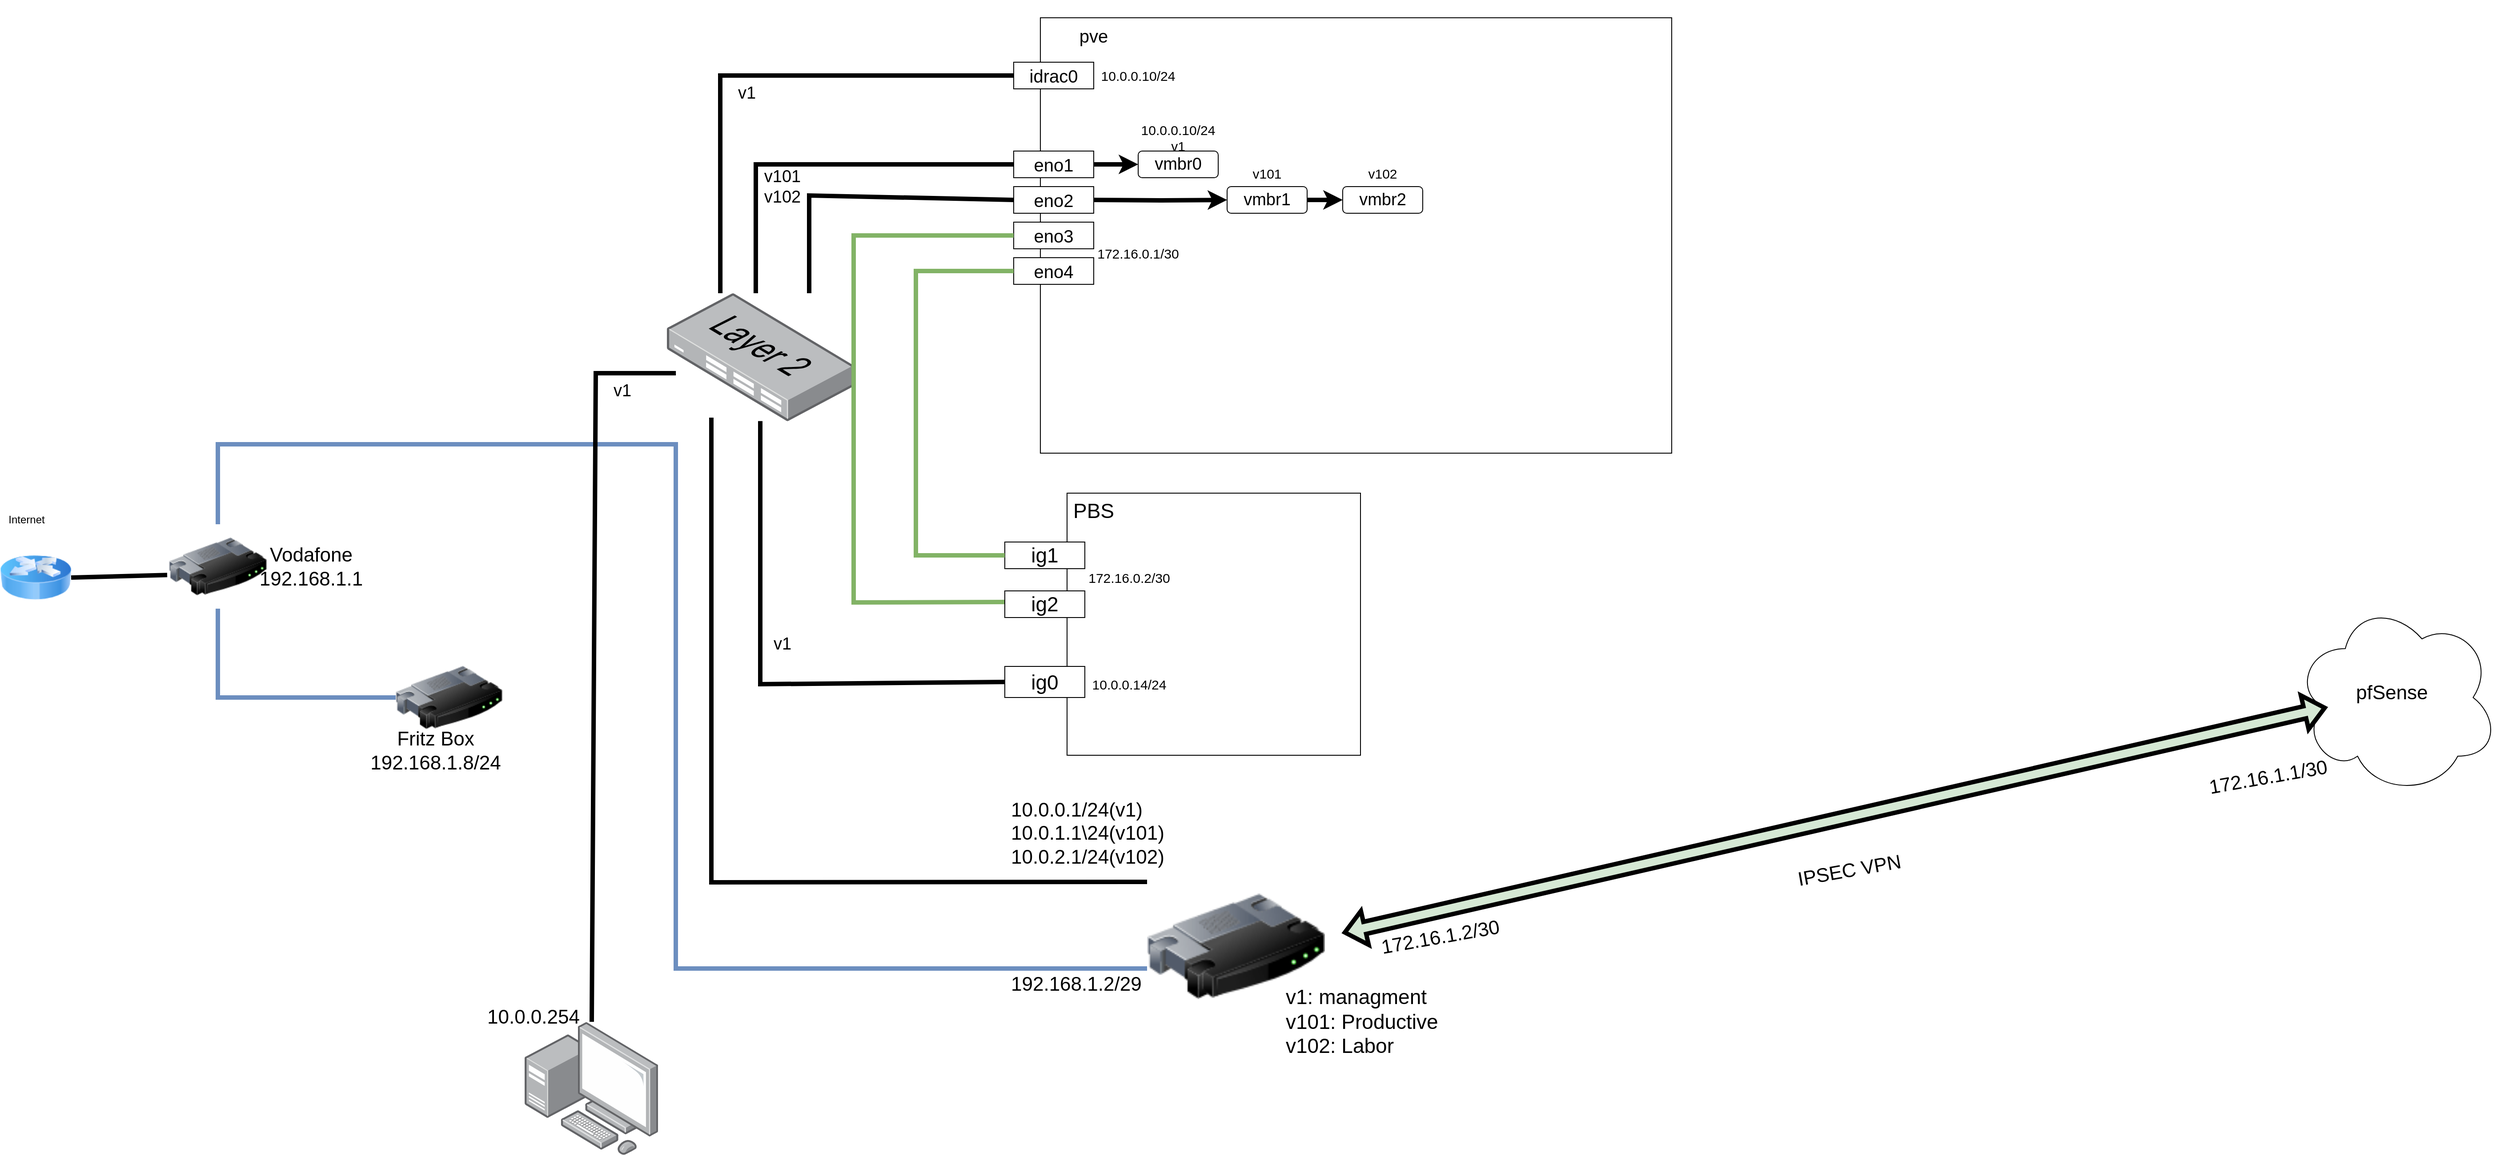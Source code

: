<mxfile version="16.2.4" type="github">
  <diagram id="3EuarJ47rFNOUN-i4bVP" name="Page-1">
    <mxGraphModel dx="2370" dy="2487" grid="1" gridSize="10" guides="1" tooltips="1" connect="1" arrows="1" fold="1" page="1" pageScale="1" pageWidth="827" pageHeight="1169" math="0" shadow="0">
      <root>
        <mxCell id="0" />
        <mxCell id="1" parent="0" />
        <mxCell id="YpUXDpQcDBUKk7m2N4F_-1" value="" style="image;html=1;image=img/lib/clip_art/networking/Router_128x128.png" parent="1" vertex="1">
          <mxGeometry x="190" y="390" width="110" height="95" as="geometry" />
        </mxCell>
        <mxCell id="YpUXDpQcDBUKk7m2N4F_-2" value="" style="image;html=1;image=img/lib/clip_art/networking/Router_128x128.png" parent="1" vertex="1">
          <mxGeometry x="1290" y="720" width="200" height="290" as="geometry" />
        </mxCell>
        <mxCell id="YpUXDpQcDBUKk7m2N4F_-3" value="" style="image;html=1;image=img/lib/clip_art/networking/Router_128x128.png" parent="1" vertex="1">
          <mxGeometry x="445" y="540" width="120" height="90" as="geometry" />
        </mxCell>
        <mxCell id="YpUXDpQcDBUKk7m2N4F_-4" value="" style="image;html=1;image=img/lib/clip_art/networking/Router_Icon_128x128.png" parent="1" vertex="1">
          <mxGeometry y="410" width="80" height="80" as="geometry" />
        </mxCell>
        <mxCell id="YpUXDpQcDBUKk7m2N4F_-5" value="" style="endArrow=none;html=1;rounded=0;exitX=1;exitY=0.5;exitDx=0;exitDy=0;strokeWidth=5;entryX=-0.018;entryY=0.601;entryDx=0;entryDy=0;entryPerimeter=0;" parent="1" source="YpUXDpQcDBUKk7m2N4F_-4" target="YpUXDpQcDBUKk7m2N4F_-1" edge="1">
          <mxGeometry width="50" height="50" relative="1" as="geometry">
            <mxPoint x="260" y="560" as="sourcePoint" />
            <mxPoint x="200" y="450" as="targetPoint" />
          </mxGeometry>
        </mxCell>
        <mxCell id="YpUXDpQcDBUKk7m2N4F_-9" value="" style="endArrow=none;html=1;rounded=0;strokeWidth=5;entryX=0.5;entryY=1;entryDx=0;entryDy=0;exitX=0;exitY=0.5;exitDx=0;exitDy=0;fillColor=#dae8fc;strokeColor=#6c8ebf;" parent="1" source="YpUXDpQcDBUKk7m2N4F_-3" target="YpUXDpQcDBUKk7m2N4F_-1" edge="1">
          <mxGeometry width="50" height="50" relative="1" as="geometry">
            <mxPoint x="260" y="560" as="sourcePoint" />
            <mxPoint x="310" y="510" as="targetPoint" />
            <Array as="points">
              <mxPoint x="245" y="585" />
            </Array>
          </mxGeometry>
        </mxCell>
        <mxCell id="YpUXDpQcDBUKk7m2N4F_-10" value="Internet" style="text;html=1;strokeColor=none;fillColor=none;align=center;verticalAlign=middle;whiteSpace=wrap;rounded=0;" parent="1" vertex="1">
          <mxGeometry y="370" width="60" height="30" as="geometry" />
        </mxCell>
        <mxCell id="YpUXDpQcDBUKk7m2N4F_-13" value="Vodafone&lt;br style=&quot;font-size: 22px;&quot;&gt;192.168.1.1" style="text;html=1;strokeColor=none;fillColor=none;align=center;verticalAlign=middle;whiteSpace=wrap;rounded=0;fontSize=22;" parent="1" vertex="1">
          <mxGeometry x="320" y="422.5" width="60" height="30" as="geometry" />
        </mxCell>
        <mxCell id="YpUXDpQcDBUKk7m2N4F_-14" value="Fritz Box&lt;br style=&quot;font-size: 22px;&quot;&gt;192.168.1.8/24" style="text;html=1;strokeColor=none;fillColor=none;align=center;verticalAlign=middle;whiteSpace=wrap;rounded=0;fontSize=22;" parent="1" vertex="1">
          <mxGeometry x="445" y="630" width="90" height="30" as="geometry" />
        </mxCell>
        <mxCell id="YpUXDpQcDBUKk7m2N4F_-24" value="" style="points=[];aspect=fixed;html=1;align=center;shadow=0;dashed=0;image;image=img/lib/allied_telesis/switch/Switch_24_port_L2.svg;fontSize=20;" parent="1" vertex="1">
          <mxGeometry x="750" y="130" width="210" height="143.93" as="geometry" />
        </mxCell>
        <mxCell id="YpUXDpQcDBUKk7m2N4F_-27" value="" style="rounded=0;whiteSpace=wrap;html=1;fontSize=20;" parent="1" vertex="1">
          <mxGeometry x="1170" y="-180" width="710" height="490" as="geometry" />
        </mxCell>
        <mxCell id="YpUXDpQcDBUKk7m2N4F_-17" value="pve" style="text;html=1;strokeColor=none;fillColor=none;align=center;verticalAlign=middle;whiteSpace=wrap;rounded=0;fontSize=20;" parent="1" vertex="1">
          <mxGeometry x="1185" y="-200" width="90" height="80" as="geometry" />
        </mxCell>
        <mxCell id="YpUXDpQcDBUKk7m2N4F_-29" value="" style="endArrow=none;html=1;rounded=0;fontSize=20;strokeWidth=5;entryX=0;entryY=0.25;entryDx=0;entryDy=0;exitX=0.238;exitY=0.973;exitDx=0;exitDy=0;exitPerimeter=0;" parent="1" source="YpUXDpQcDBUKk7m2N4F_-24" target="YpUXDpQcDBUKk7m2N4F_-2" edge="1">
          <mxGeometry width="50" height="50" relative="1" as="geometry">
            <mxPoint x="780" y="300" as="sourcePoint" />
            <mxPoint x="760" y="690" as="targetPoint" />
            <Array as="points">
              <mxPoint x="800" y="793" />
            </Array>
          </mxGeometry>
        </mxCell>
        <mxCell id="YpUXDpQcDBUKk7m2N4F_-65" style="edgeStyle=orthogonalEdgeStyle;rounded=0;orthogonalLoop=1;jettySize=auto;html=1;fontFamily=Helvetica;fontSize=19;fontColor=default;strokeWidth=5;" parent="1" source="YpUXDpQcDBUKk7m2N4F_-30" target="YpUXDpQcDBUKk7m2N4F_-64" edge="1">
          <mxGeometry relative="1" as="geometry" />
        </mxCell>
        <mxCell id="YpUXDpQcDBUKk7m2N4F_-30" value="eno1" style="rounded=0;whiteSpace=wrap;html=1;fontSize=20;" parent="1" vertex="1">
          <mxGeometry x="1140" y="-30" width="90" height="30" as="geometry" />
        </mxCell>
        <mxCell id="YpUXDpQcDBUKk7m2N4F_-32" value="eno2" style="rounded=0;whiteSpace=wrap;html=1;fontSize=20;" parent="1" vertex="1">
          <mxGeometry x="1140" y="10" width="90" height="30" as="geometry" />
        </mxCell>
        <mxCell id="YpUXDpQcDBUKk7m2N4F_-33" value="eno3" style="rounded=0;whiteSpace=wrap;html=1;fontSize=20;" parent="1" vertex="1">
          <mxGeometry x="1140" y="50" width="90" height="30" as="geometry" />
        </mxCell>
        <mxCell id="YpUXDpQcDBUKk7m2N4F_-34" value="eno4" style="rounded=0;whiteSpace=wrap;html=1;fontSize=20;" parent="1" vertex="1">
          <mxGeometry x="1140" y="90" width="90" height="30" as="geometry" />
        </mxCell>
        <mxCell id="YpUXDpQcDBUKk7m2N4F_-35" value="" style="endArrow=none;html=1;rounded=0;fontSize=19;strokeWidth=5;exitX=0.476;exitY=0;exitDx=0;exitDy=0;exitPerimeter=0;entryX=0;entryY=0.5;entryDx=0;entryDy=0;" parent="1" source="YpUXDpQcDBUKk7m2N4F_-24" target="YpUXDpQcDBUKk7m2N4F_-30" edge="1">
          <mxGeometry width="50" height="50" relative="1" as="geometry">
            <mxPoint x="950" y="100" as="sourcePoint" />
            <mxPoint x="1120" y="-10" as="targetPoint" />
            <Array as="points">
              <mxPoint x="850" y="-15" />
            </Array>
          </mxGeometry>
        </mxCell>
        <mxCell id="YpUXDpQcDBUKk7m2N4F_-37" value="v1: managment&lt;br&gt;v101: Productive&lt;br&gt;&lt;div&gt;&lt;div&gt;v102: Labor&lt;/div&gt;&lt;/div&gt;" style="text;html=1;strokeColor=none;fillColor=none;align=left;verticalAlign=middle;whiteSpace=wrap;rounded=0;fontSize=23;" parent="1" vertex="1">
          <mxGeometry x="1444" y="850" width="210" height="200" as="geometry" />
        </mxCell>
        <mxCell id="YpUXDpQcDBUKk7m2N4F_-36" value="&lt;div&gt;v101&lt;/div&gt;&lt;div&gt;v102&lt;/div&gt;" style="text;html=1;strokeColor=none;fillColor=none;align=center;verticalAlign=middle;whiteSpace=wrap;rounded=0;fontSize=19;" parent="1" vertex="1">
          <mxGeometry x="850" y="-30" width="60" height="80" as="geometry" />
        </mxCell>
        <mxCell id="YpUXDpQcDBUKk7m2N4F_-40" value="" style="rounded=0;whiteSpace=wrap;html=1;fontSize=23;" parent="1" vertex="1">
          <mxGeometry x="1200" y="355" width="330" height="295" as="geometry" />
        </mxCell>
        <mxCell id="YpUXDpQcDBUKk7m2N4F_-41" value="PBS" style="text;html=1;strokeColor=none;fillColor=none;align=center;verticalAlign=middle;whiteSpace=wrap;rounded=0;fontSize=23;" parent="1" vertex="1">
          <mxGeometry x="1200" y="355" width="60" height="40" as="geometry" />
        </mxCell>
        <mxCell id="YpUXDpQcDBUKk7m2N4F_-42" value="ig0" style="rounded=0;whiteSpace=wrap;html=1;fontSize=23;" parent="1" vertex="1">
          <mxGeometry x="1130" y="550" width="90" height="35" as="geometry" />
        </mxCell>
        <mxCell id="YpUXDpQcDBUKk7m2N4F_-43" value="ig1" style="rounded=0;whiteSpace=wrap;html=1;fontSize=23;" parent="1" vertex="1">
          <mxGeometry x="1130" y="410" width="90" height="30" as="geometry" />
        </mxCell>
        <mxCell id="YpUXDpQcDBUKk7m2N4F_-45" value="" style="endArrow=none;html=1;rounded=0;fontSize=23;strokeWidth=5;exitX=0;exitY=0.5;exitDx=0;exitDy=0;" parent="1" source="YpUXDpQcDBUKk7m2N4F_-42" target="YpUXDpQcDBUKk7m2N4F_-24" edge="1">
          <mxGeometry width="50" height="50" relative="1" as="geometry">
            <mxPoint x="1070" y="470" as="sourcePoint" />
            <mxPoint x="1120" y="420" as="targetPoint" />
            <Array as="points">
              <mxPoint x="855" y="570" />
            </Array>
          </mxGeometry>
        </mxCell>
        <mxCell id="YpUXDpQcDBUKk7m2N4F_-46" value="" style="endArrow=none;html=1;rounded=0;fontSize=23;strokeWidth=5;entryX=0;entryY=0.5;entryDx=0;entryDy=0;exitX=0;exitY=0.5;exitDx=0;exitDy=0;fillColor=#d5e8d4;strokeColor=#82b366;" parent="1" source="YpUXDpQcDBUKk7m2N4F_-33" edge="1">
          <mxGeometry width="50" height="50" relative="1" as="geometry">
            <mxPoint x="1150" y="70" as="sourcePoint" />
            <mxPoint x="1130" y="477.5" as="targetPoint" />
            <Array as="points">
              <mxPoint x="960" y="65" />
              <mxPoint x="960" y="478" />
            </Array>
          </mxGeometry>
        </mxCell>
        <mxCell id="YpUXDpQcDBUKk7m2N4F_-47" value="" style="endArrow=none;html=1;rounded=0;fontSize=23;strokeWidth=5;exitX=0;exitY=0.5;exitDx=0;exitDy=0;entryX=0;entryY=0.5;entryDx=0;entryDy=0;fillColor=#d5e8d4;strokeColor=#82b366;" parent="1" source="YpUXDpQcDBUKk7m2N4F_-43" target="YpUXDpQcDBUKk7m2N4F_-34" edge="1">
          <mxGeometry width="50" height="50" relative="1" as="geometry">
            <mxPoint x="1080" y="310" as="sourcePoint" />
            <mxPoint x="1080" y="170" as="targetPoint" />
            <Array as="points">
              <mxPoint x="1030" y="425" />
              <mxPoint x="1030" y="105" />
            </Array>
          </mxGeometry>
        </mxCell>
        <mxCell id="YpUXDpQcDBUKk7m2N4F_-48" value="172.16.0.1/30" style="text;html=1;strokeColor=none;fillColor=none;align=center;verticalAlign=middle;whiteSpace=wrap;rounded=0;fontSize=15;" parent="1" vertex="1">
          <mxGeometry x="1230" y="50" width="100" height="70" as="geometry" />
        </mxCell>
        <mxCell id="YpUXDpQcDBUKk7m2N4F_-51" value="172.16.0.2/30" style="text;html=1;strokeColor=none;fillColor=none;align=center;verticalAlign=middle;whiteSpace=wrap;rounded=0;fontFamily=Helvetica;fontSize=15;fontColor=default;" parent="1" vertex="1">
          <mxGeometry x="1220" y="410" width="100" height="80" as="geometry" />
        </mxCell>
        <mxCell id="YpUXDpQcDBUKk7m2N4F_-53" value="ig2" style="rounded=0;whiteSpace=wrap;html=1;fontSize=23;" parent="1" vertex="1">
          <mxGeometry x="1130" y="465" width="90" height="30" as="geometry" />
        </mxCell>
        <mxCell id="YpUXDpQcDBUKk7m2N4F_-55" value="v1" style="text;html=1;strokeColor=none;fillColor=none;align=center;verticalAlign=middle;whiteSpace=wrap;rounded=0;fontSize=19;" parent="1" vertex="1">
          <mxGeometry x="850" y="485" width="60" height="80" as="geometry" />
        </mxCell>
        <mxCell id="YpUXDpQcDBUKk7m2N4F_-56" value="10.0.0.14/24" style="text;html=1;strokeColor=none;fillColor=none;align=center;verticalAlign=middle;whiteSpace=wrap;rounded=0;fontFamily=Helvetica;fontSize=15;fontColor=default;" parent="1" vertex="1">
          <mxGeometry x="1220" y="550" width="100" height="40" as="geometry" />
        </mxCell>
        <mxCell id="YpUXDpQcDBUKk7m2N4F_-57" value="10.0.0.1/24(v1)&lt;br style=&quot;font-size: 22px&quot;&gt;10.0.1.1\24(v101)&lt;br style=&quot;font-size: 22px&quot;&gt;10.0.2.1/24(v102)" style="text;html=1;strokeColor=none;fillColor=none;align=left;verticalAlign=middle;whiteSpace=wrap;rounded=0;fontSize=22;" parent="1" vertex="1">
          <mxGeometry x="1135" y="700" width="140" height="75" as="geometry" />
        </mxCell>
        <mxCell id="YpUXDpQcDBUKk7m2N4F_-60" value="idrac0" style="rounded=0;whiteSpace=wrap;html=1;fontSize=20;" parent="1" vertex="1">
          <mxGeometry x="1140" y="-130" width="90" height="30" as="geometry" />
        </mxCell>
        <mxCell id="YpUXDpQcDBUKk7m2N4F_-61" value="" style="endArrow=none;html=1;rounded=0;fontFamily=Helvetica;fontSize=15;fontColor=default;strokeWidth=5;entryX=0;entryY=0.5;entryDx=0;entryDy=0;exitX=0.286;exitY=0;exitDx=0;exitDy=0;exitPerimeter=0;" parent="1" source="YpUXDpQcDBUKk7m2N4F_-24" target="YpUXDpQcDBUKk7m2N4F_-60" edge="1">
          <mxGeometry width="50" height="50" relative="1" as="geometry">
            <mxPoint x="950" y="-90" as="sourcePoint" />
            <mxPoint x="1000" y="-140" as="targetPoint" />
            <Array as="points">
              <mxPoint x="810" y="-115" />
            </Array>
          </mxGeometry>
        </mxCell>
        <mxCell id="YpUXDpQcDBUKk7m2N4F_-62" value="&lt;div&gt;v1&lt;/div&gt;" style="text;html=1;strokeColor=none;fillColor=none;align=center;verticalAlign=middle;whiteSpace=wrap;rounded=0;fontFamily=Helvetica;fontSize=19;fontColor=default;" parent="1" vertex="1">
          <mxGeometry x="810" y="-110" width="60" height="30" as="geometry" />
        </mxCell>
        <mxCell id="YpUXDpQcDBUKk7m2N4F_-63" value="10.0.0.10/24" style="text;html=1;strokeColor=none;fillColor=none;align=center;verticalAlign=middle;whiteSpace=wrap;rounded=0;fontFamily=Helvetica;fontSize=15;fontColor=default;" parent="1" vertex="1">
          <mxGeometry x="1230" y="-135" width="100" height="40" as="geometry" />
        </mxCell>
        <mxCell id="YpUXDpQcDBUKk7m2N4F_-68" style="edgeStyle=orthogonalEdgeStyle;rounded=0;orthogonalLoop=1;jettySize=auto;html=1;fontFamily=Helvetica;fontSize=19;fontColor=default;strokeWidth=5;" parent="1" target="YpUXDpQcDBUKk7m2N4F_-66" edge="1">
          <mxGeometry relative="1" as="geometry">
            <mxPoint x="1230.0" y="25" as="sourcePoint" />
          </mxGeometry>
        </mxCell>
        <mxCell id="YpUXDpQcDBUKk7m2N4F_-64" value="vmbr0" style="rounded=1;whiteSpace=wrap;html=1;fontFamily=Helvetica;fontSize=19;fontColor=default;fillColor=none;gradientColor=none;" parent="1" vertex="1">
          <mxGeometry x="1280" y="-30" width="90" height="30" as="geometry" />
        </mxCell>
        <mxCell id="YpUXDpQcDBUKk7m2N4F_-69" style="edgeStyle=orthogonalEdgeStyle;rounded=0;orthogonalLoop=1;jettySize=auto;html=1;fontFamily=Helvetica;fontSize=19;fontColor=default;strokeWidth=5;" parent="1" source="YpUXDpQcDBUKk7m2N4F_-66" target="YpUXDpQcDBUKk7m2N4F_-67" edge="1">
          <mxGeometry relative="1" as="geometry" />
        </mxCell>
        <mxCell id="YpUXDpQcDBUKk7m2N4F_-66" value="vmbr1" style="rounded=1;whiteSpace=wrap;html=1;fontFamily=Helvetica;fontSize=19;fontColor=default;fillColor=none;gradientColor=none;" parent="1" vertex="1">
          <mxGeometry x="1380" y="10" width="90" height="30" as="geometry" />
        </mxCell>
        <mxCell id="YpUXDpQcDBUKk7m2N4F_-67" value="vmbr2" style="rounded=1;whiteSpace=wrap;html=1;fontFamily=Helvetica;fontSize=19;fontColor=default;fillColor=none;gradientColor=none;" parent="1" vertex="1">
          <mxGeometry x="1510" y="10" width="90" height="30" as="geometry" />
        </mxCell>
        <mxCell id="YpUXDpQcDBUKk7m2N4F_-70" value="10.0.0.10/24&lt;br&gt;v1" style="text;html=1;strokeColor=none;fillColor=none;align=center;verticalAlign=middle;whiteSpace=wrap;rounded=0;fontFamily=Helvetica;fontSize=15;fontColor=default;" parent="1" vertex="1">
          <mxGeometry x="1280" y="-60" width="90" height="30" as="geometry" />
        </mxCell>
        <mxCell id="YpUXDpQcDBUKk7m2N4F_-71" value="v101" style="text;html=1;strokeColor=none;fillColor=none;align=center;verticalAlign=middle;whiteSpace=wrap;rounded=0;fontFamily=Helvetica;fontSize=15;fontColor=default;" parent="1" vertex="1">
          <mxGeometry x="1380" y="-20" width="90" height="30" as="geometry" />
        </mxCell>
        <mxCell id="YpUXDpQcDBUKk7m2N4F_-72" value="v102" style="text;html=1;strokeColor=none;fillColor=none;align=center;verticalAlign=middle;whiteSpace=wrap;rounded=0;fontFamily=Helvetica;fontSize=15;fontColor=default;" parent="1" vertex="1">
          <mxGeometry x="1510" y="-20" width="90" height="30" as="geometry" />
        </mxCell>
        <mxCell id="YpUXDpQcDBUKk7m2N4F_-77" value="" style="endArrow=none;html=1;rounded=0;fontFamily=Helvetica;fontSize=15;fontColor=default;strokeWidth=5;entryX=0;entryY=0.586;entryDx=0;entryDy=0;entryPerimeter=0;exitX=0.5;exitY=0;exitDx=0;exitDy=0;fillColor=#dae8fc;strokeColor=#6c8ebf;" parent="1" source="YpUXDpQcDBUKk7m2N4F_-1" target="YpUXDpQcDBUKk7m2N4F_-2" edge="1">
          <mxGeometry width="50" height="50" relative="1" as="geometry">
            <mxPoint x="750" y="390" as="sourcePoint" />
            <mxPoint x="1280" y="890" as="targetPoint" />
            <Array as="points">
              <mxPoint x="245" y="300" />
              <mxPoint x="760" y="300" />
              <mxPoint x="760" y="890" />
            </Array>
          </mxGeometry>
        </mxCell>
        <mxCell id="YpUXDpQcDBUKk7m2N4F_-79" value="192.168.1.2/29" style="text;html=1;strokeColor=none;fillColor=none;align=left;verticalAlign=middle;whiteSpace=wrap;rounded=0;fontSize=22;" parent="1" vertex="1">
          <mxGeometry x="1135" y="895" width="140" height="25" as="geometry" />
        </mxCell>
        <mxCell id="YpUXDpQcDBUKk7m2N4F_-95" value="" style="ellipse;shape=cloud;whiteSpace=wrap;html=1;rounded=0;fontFamily=Helvetica;fontSize=15;fontColor=default;fillColor=none;gradientColor=none;" parent="1" vertex="1">
          <mxGeometry x="2580" y="475" width="230" height="220" as="geometry" />
        </mxCell>
        <mxCell id="YpUXDpQcDBUKk7m2N4F_-96" value="pfSense" style="text;html=1;strokeColor=none;fillColor=none;align=center;verticalAlign=middle;whiteSpace=wrap;rounded=0;fontFamily=Helvetica;fontSize=22;fontColor=default;" parent="1" vertex="1">
          <mxGeometry x="2610" y="510" width="160" height="140" as="geometry" />
        </mxCell>
        <mxCell id="YpUXDpQcDBUKk7m2N4F_-97" value="" style="shape=flexArrow;endArrow=classic;startArrow=classic;html=1;rounded=0;fontFamily=Helvetica;fontSize=22;fontColor=default;strokeWidth=5;entryX=0.16;entryY=0.55;entryDx=0;entryDy=0;entryPerimeter=0;fillColor=#D5E8D4;" parent="1" target="YpUXDpQcDBUKk7m2N4F_-95" edge="1">
          <mxGeometry width="100" height="100" relative="1" as="geometry">
            <mxPoint x="1510" y="850" as="sourcePoint" />
            <mxPoint x="2070" y="580" as="targetPoint" />
          </mxGeometry>
        </mxCell>
        <mxCell id="YpUXDpQcDBUKk7m2N4F_-98" value="IPSEC VPN" style="text;html=1;strokeColor=none;fillColor=none;align=center;verticalAlign=middle;whiteSpace=wrap;rounded=0;fontFamily=Helvetica;fontSize=22;fontColor=default;rotation=-10;" parent="1" vertex="1">
          <mxGeometry x="1990" y="740" width="180" height="80" as="geometry" />
        </mxCell>
        <mxCell id="YpUXDpQcDBUKk7m2N4F_-102" value="172.16.1.2/30" style="text;html=1;strokeColor=none;fillColor=none;align=center;verticalAlign=middle;whiteSpace=wrap;rounded=0;fontFamily=Helvetica;fontSize=22;fontColor=default;rotation=-10;" parent="1" vertex="1">
          <mxGeometry x="1550" y="810" width="140" height="90" as="geometry" />
        </mxCell>
        <mxCell id="YpUXDpQcDBUKk7m2N4F_-103" value="172.16.1.1/30" style="text;html=1;strokeColor=none;fillColor=none;align=center;verticalAlign=middle;whiteSpace=wrap;rounded=0;fontFamily=Helvetica;fontSize=22;fontColor=default;rotation=-10;" parent="1" vertex="1">
          <mxGeometry x="2481" y="630" width="140" height="90" as="geometry" />
        </mxCell>
        <mxCell id="YpUXDpQcDBUKk7m2N4F_-107" value="" style="points=[];aspect=fixed;html=1;align=center;shadow=0;dashed=0;image;image=img/lib/allied_telesis/computer_and_terminals/Personal_Computer_with_Server.svg;rounded=0;fontFamily=Helvetica;fontSize=22;fontColor=default;fillColor=none;gradientColor=none;" parent="1" vertex="1">
          <mxGeometry x="590" y="950" width="150" height="150" as="geometry" />
        </mxCell>
        <mxCell id="YpUXDpQcDBUKk7m2N4F_-108" value="" style="endArrow=none;html=1;rounded=0;fontFamily=Helvetica;fontSize=22;fontColor=default;startSize=8;endSize=8;strokeWidth=5;fillColor=#D5E8D4;exitX=0.048;exitY=0.625;exitDx=0;exitDy=0;exitPerimeter=0;" parent="1" source="YpUXDpQcDBUKk7m2N4F_-24" target="YpUXDpQcDBUKk7m2N4F_-107" edge="1">
          <mxGeometry width="50" height="50" relative="1" as="geometry">
            <mxPoint x="600" y="660" as="sourcePoint" />
            <mxPoint x="670" y="930" as="targetPoint" />
            <Array as="points">
              <mxPoint x="670" y="220" />
            </Array>
          </mxGeometry>
        </mxCell>
        <mxCell id="YpUXDpQcDBUKk7m2N4F_-109" value="v1" style="text;html=1;strokeColor=none;fillColor=none;align=center;verticalAlign=middle;whiteSpace=wrap;rounded=0;fontFamily=Helvetica;fontSize=19;fontColor=default;" parent="1" vertex="1">
          <mxGeometry x="670" y="220" width="60" height="40" as="geometry" />
        </mxCell>
        <mxCell id="YpUXDpQcDBUKk7m2N4F_-110" value="10.0.0.254" style="text;html=1;strokeColor=none;fillColor=none;align=center;verticalAlign=middle;whiteSpace=wrap;rounded=0;fontFamily=Helvetica;fontSize=22;fontColor=default;" parent="1" vertex="1">
          <mxGeometry x="540" y="930" width="120" height="30" as="geometry" />
        </mxCell>
        <mxCell id="HYGJeND36xnnlU4GWQP3-2" value="" style="endArrow=none;html=1;rounded=0;fontSize=19;strokeWidth=5;entryX=0;entryY=0.5;entryDx=0;entryDy=0;exitX=0.762;exitY=0;exitDx=0;exitDy=0;exitPerimeter=0;" parent="1" source="YpUXDpQcDBUKk7m2N4F_-24" target="YpUXDpQcDBUKk7m2N4F_-32" edge="1">
          <mxGeometry width="50" height="50" relative="1" as="geometry">
            <mxPoint x="910" y="120" as="sourcePoint" />
            <mxPoint x="1200.04" y="-15" as="targetPoint" />
            <Array as="points">
              <mxPoint x="910" y="20" />
            </Array>
          </mxGeometry>
        </mxCell>
      </root>
    </mxGraphModel>
  </diagram>
</mxfile>

